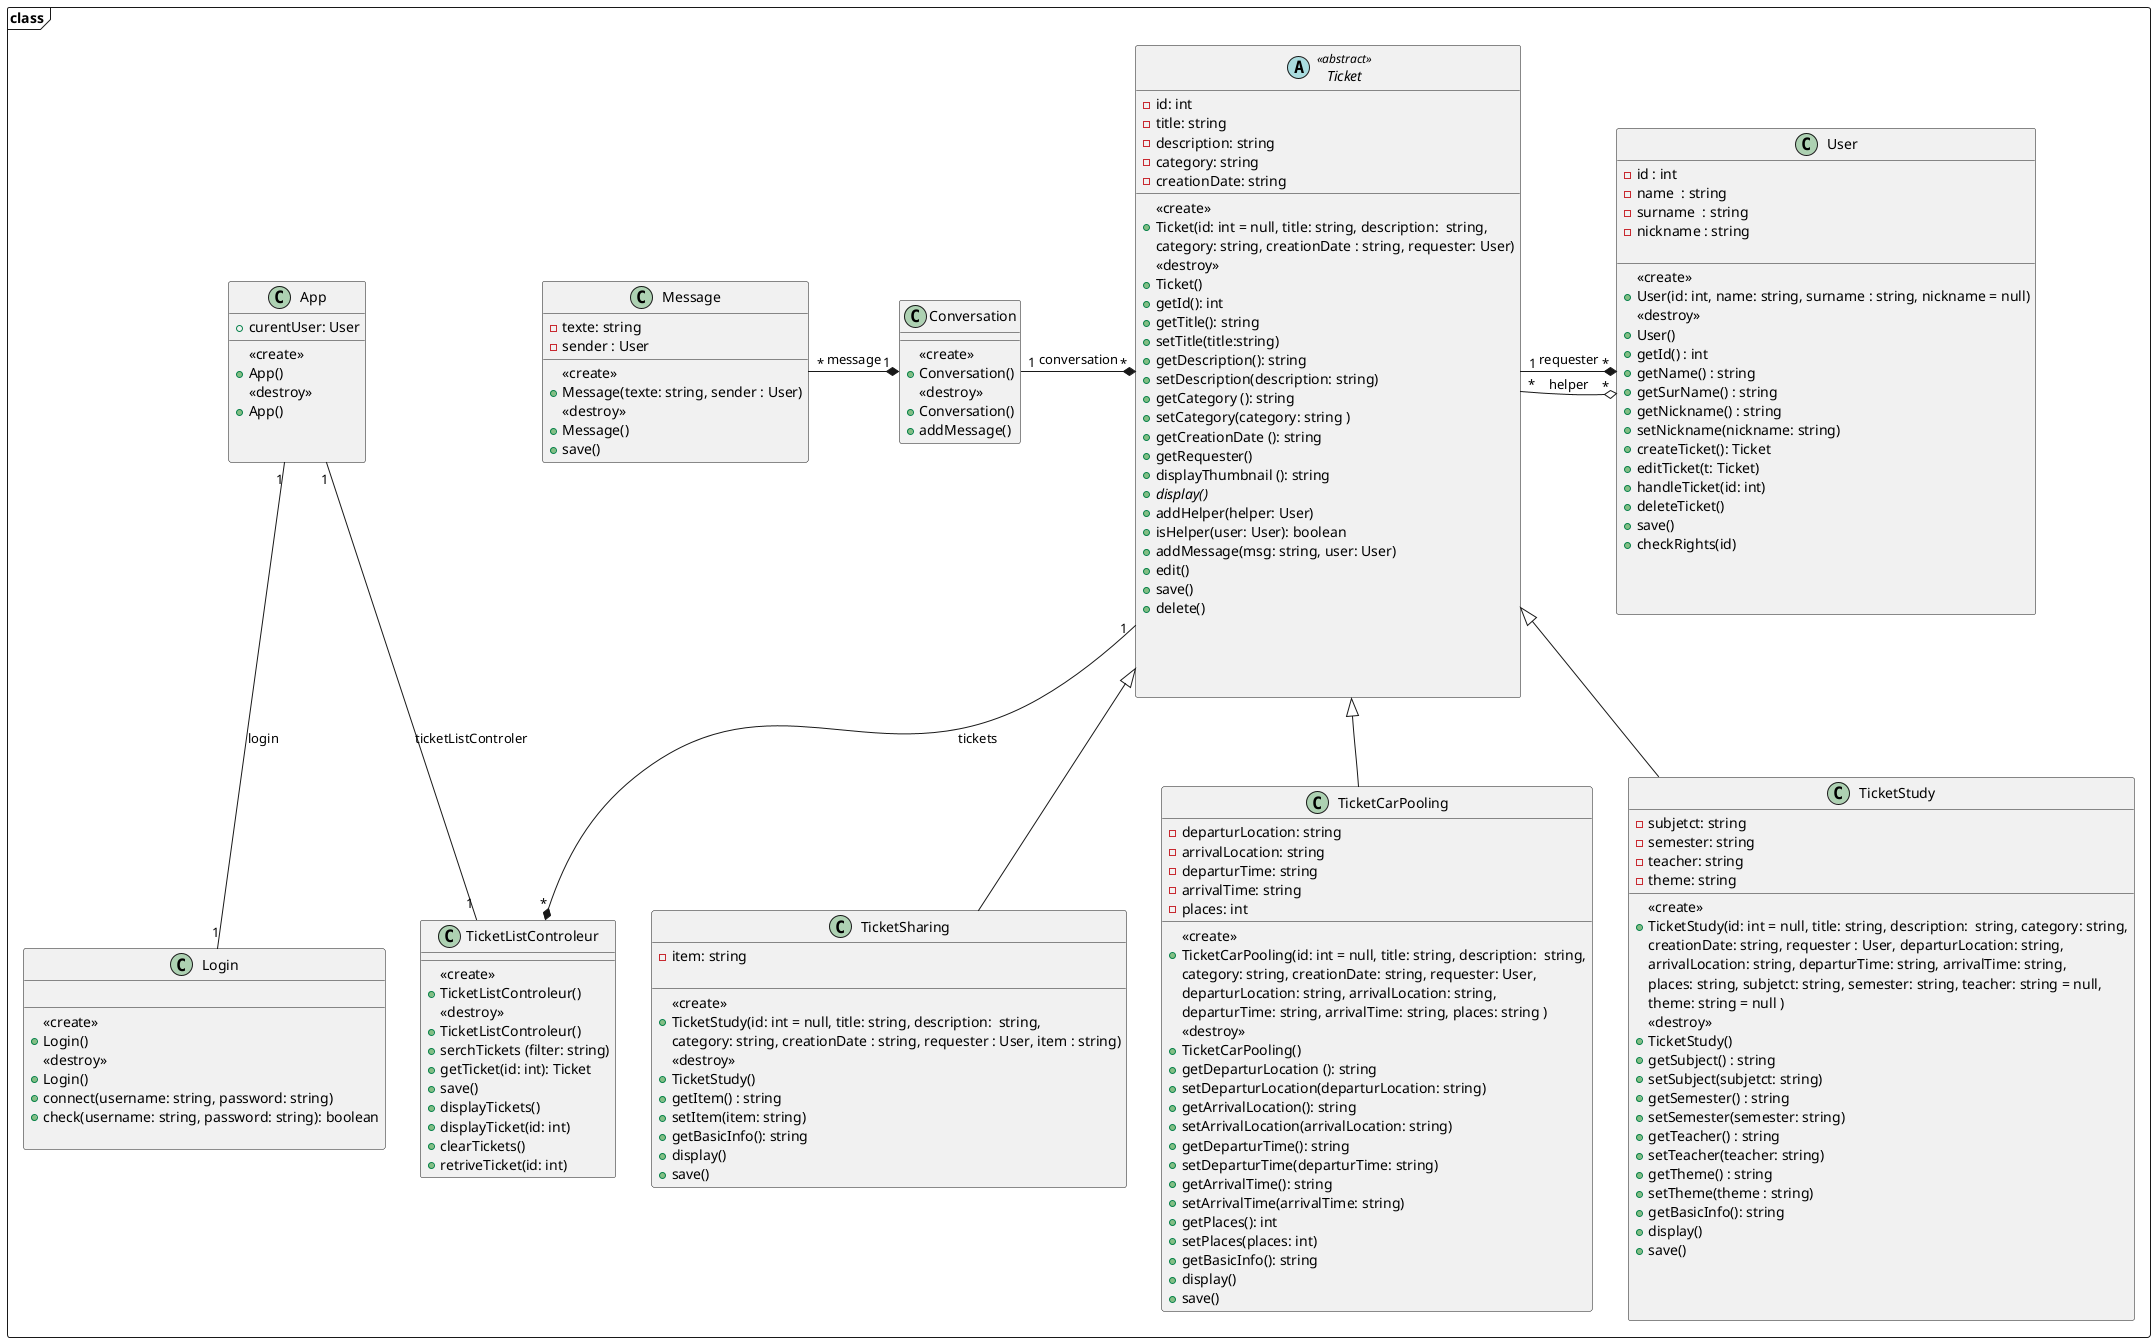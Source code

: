 @startuml
package "class" as alias <<Frame>> {

abstract class Ticket <<abstract>> {
- id: int
- title: string
- description: string 
- category: string 
- creationDate: string
__
<<create>>
+ Ticket(id: int = null, title: string, description:  string,
 category: string, creationDate : string, requester: User)
<<destroy>>
+ Ticket()
+ getId(): int
+ getTitle(): string
+ setTitle(title:string)
+ getDescription(): string
+ setDescription(description: string) 
+ getCategory (): string
+ setCategory(category: string )
+ getCreationDate (): string
+ getRequester()
+ displayThumbnail (): string
{abstract}+ display()
+ addHelper(helper: User)
+ isHelper(user: User): boolean
+ addMessage(msg: string, user: User)
+ edit()
+ save()
+ delete()




}

class Conversation  {
__
<<create>>
+ Conversation()
<<destroy>>
+ Conversation()
+ addMessage()
}


class Message  {
-texte: string
-sender : User
__
<<create>>
+ Message(texte: string, sender : User)
<<destroy>>
+ Message()
+ save()
}

class TicketCarPooling  {
- departurLocation: string
- arrivalLocation: string
- departurTime: string
- arrivalTime: string
- places: int
__
<<create>>
+ TicketCarPooling(id: int = null, title: string, description:  string, 
category: string, creationDate: string, requester: User,
departurLocation: string, arrivalLocation: string, 
departurTime: string, arrivalTime: string, places: string )
<<destroy>>
+ TicketCarPooling()
+ getDeparturLocation (): string
+ setDeparturLocation(departurLocation: string)
+ getArrivalLocation(): string
+ setArrivalLocation(arrivalLocation: string)
+ getDeparturTime(): string
+ setDeparturTime(departurTime: string)
+ getArrivalTime(): string
+ setArrivalTime(arrivalTime: string)
+ getPlaces(): int
+ setPlaces(places: int)
+ getBasicInfo(): string 
+ display()
+ save()
}



class TicketStudy  {
- subjetct: string
- semester: string
- teacher: string
- theme: string
__
<<create>>
+ TicketStudy(id: int = null, title: string, description:  string, category: string, 
creationDate: string, requester : User, departurLocation: string, 
arrivalLocation: string, departurTime: string, arrivalTime: string, 
places: string, subjetct: string, semester: string, teacher: string = null,
 theme: string = null )
<<destroy>>
+ TicketStudy()
+ getSubject() : string
+ setSubject(subjetct: string)
+ getSemester() : string
+ setSemester(semester: string)
+ getTeacher() : string
+ setTeacher(teacher: string)
+ getTheme() : string
+ setTheme(theme : string)
+ getBasicInfo(): string 
+ display()
+ save()



}

class TicketSharing  {
- item: string

__
<<create>>
+ TicketStudy(id: int = null, title: string, description:  string, 
category: string, creationDate : string, requester : User, item : string)
<<destroy>> 
+ TicketStudy()
+ getItem() : string
+ setItem(item: string)
+ getBasicInfo(): string 
+ display()
+save()
}

class User  {
- id : int
- name  : string
- surname  : string
- nickname : string

__
<<create>>
+ User(id: int, name: string, surname : string, nickname = null)
<<destroy>>
+ User()
+ getId() : int
+ getName() : string
+ getSurName() : string
+ getNickname() : string
+ setNickname(nickname: string)
+ createTicket(): Ticket
+ editTicket(t: Ticket)
+ handleTicket(id: int)
+ deleteTicket()
+ save()
+ checkRights(id)



}


class TicketListControleur {
__
<<create>>
+ TicketListControleur()
<<destroy>>
+ TicketListControleur()   
+ serchTickets (filter: string)
+ getTicket(id: int): Ticket
+ save()
+ displayTickets()
+ displayTicket(id: int)
+ clearTickets()
+ retriveTicket(id: int)
}

class App {
+ curentUser: User
__
<<create>>
+ App()
<<destroy>>
+ App() 
 

}

class Login {

__
<<create>>
+ Login()
<<destroy>>
+ Login() 
+ connect(username: string, password: string) 
+ check(username: string, password: string): boolean 

}


Ticket <|-- TicketCarPooling
Ticket <|--TicketStudy
Ticket <|--TicketSharing
App "1" -- "1" TicketListControleur: ticketListControler 
App "1" -- "1" Login: login 


User "*" *---left- "1" Ticket : requester
User "*" o---left- "*" Ticket : helper
Ticket "*" *---left- "1" Conversation: conversation
Conversation"1" *-left-- "*" Message :message
Ticket "1" -down-* "*" TicketListControleur : tickets

}
@enduml